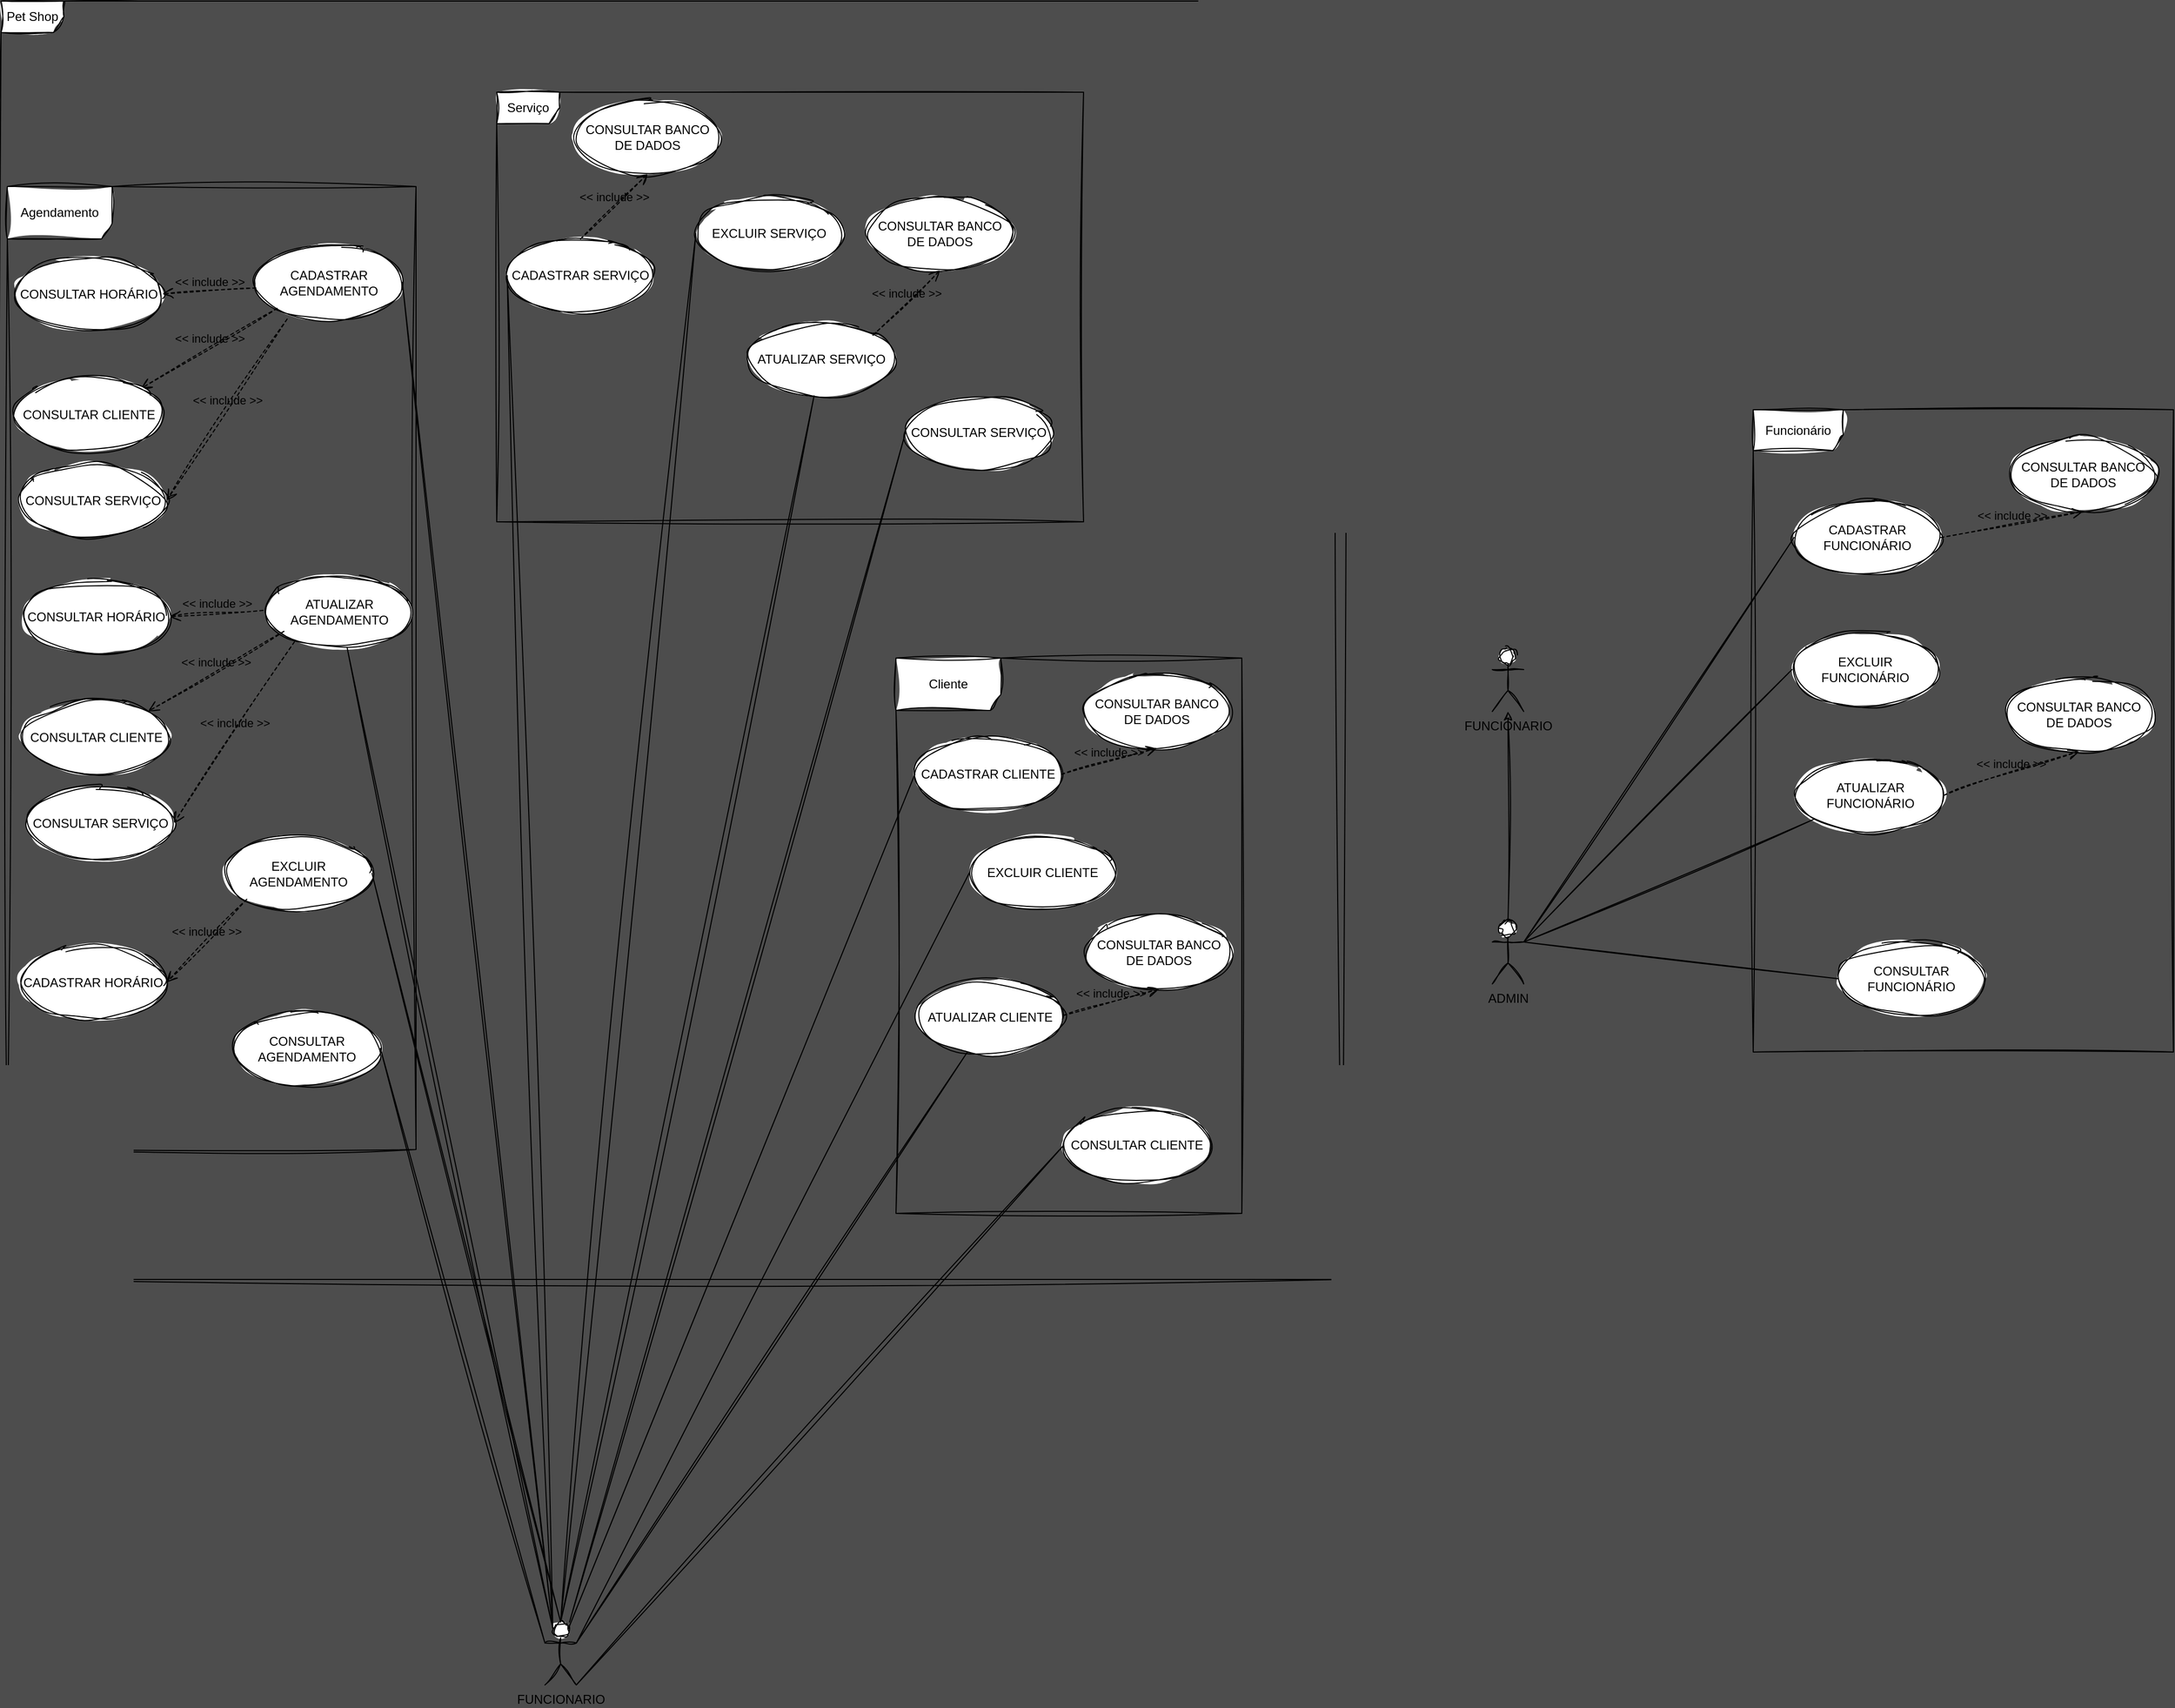 <mxfile version="24.7.6">
  <diagram name="Page-1" id="13e1069c-82ec-6db2-03f1-153e76fe0fe0">
    <mxGraphModel dx="3968" dy="2504" grid="0" gridSize="10" guides="1" tooltips="1" connect="1" arrows="1" fold="1" page="1" pageScale="1" pageWidth="1100" pageHeight="850" background="#4D4D4D" math="0" shadow="0">
      <root>
        <mxCell id="0" />
        <mxCell id="1" parent="0" />
        <mxCell id="nYwSnCyiEzumxo3k523o-101" value="Funcionário" style="shape=umlFrame;whiteSpace=wrap;html=1;pointerEvents=0;width=86;height=39;sketch=1;curveFitting=1;jiggle=2;labelBackgroundColor=none;" parent="1" vertex="1">
          <mxGeometry x="658" y="-437" width="401" height="613" as="geometry" />
        </mxCell>
        <mxCell id="nYwSnCyiEzumxo3k523o-99" value="Cliente" style="shape=umlFrame;whiteSpace=wrap;html=1;pointerEvents=0;width=100;height=50;sketch=1;curveFitting=1;jiggle=2;labelBackgroundColor=none;" parent="1" vertex="1">
          <mxGeometry x="-160" y="-200" width="330" height="530" as="geometry" />
        </mxCell>
        <mxCell id="nYwSnCyiEzumxo3k523o-96" value="Pet Shop" style="shape=umlFrame;whiteSpace=wrap;html=1;pointerEvents=0;sketch=1;curveFitting=1;jiggle=2;labelBackgroundColor=none;" parent="1" vertex="1">
          <mxGeometry x="-1014" y="-827" width="1280" height="1220" as="geometry" />
        </mxCell>
        <mxCell id="nYwSnCyiEzumxo3k523o-98" value="Serviço" style="shape=umlFrame;whiteSpace=wrap;html=1;pointerEvents=0;sketch=1;curveFitting=1;jiggle=2;labelBackgroundColor=none;" parent="1" vertex="1">
          <mxGeometry x="-541" y="-740" width="560" height="410" as="geometry" />
        </mxCell>
        <mxCell id="nYwSnCyiEzumxo3k523o-97" value="Agendamento" style="shape=umlFrame;whiteSpace=wrap;html=1;pointerEvents=0;width=100;height=50;sketch=1;curveFitting=1;jiggle=2;labelBackgroundColor=none;" parent="1" vertex="1">
          <mxGeometry x="-1008" y="-650" width="390" height="919" as="geometry" />
        </mxCell>
        <mxCell id="nYwSnCyiEzumxo3k523o-92" value="" style="edgeStyle=orthogonalEdgeStyle;rounded=0;orthogonalLoop=1;jettySize=auto;html=1;sketch=1;curveFitting=1;jiggle=2;labelBackgroundColor=none;fontColor=default;" parent="1" source="nYwSnCyiEzumxo3k523o-5" target="nYwSnCyiEzumxo3k523o-91" edge="1">
          <mxGeometry relative="1" as="geometry" />
        </mxCell>
        <object label="ADMIN&lt;div&gt;&lt;br&gt;&lt;/div&gt;" ADMIN="" id="nYwSnCyiEzumxo3k523o-5">
          <mxCell style="shape=umlActor;verticalLabelPosition=bottom;verticalAlign=top;html=1;sketch=1;curveFitting=1;jiggle=2;labelBackgroundColor=none;" parent="1" vertex="1">
            <mxGeometry x="409" y="51" width="30" height="60" as="geometry" />
          </mxCell>
        </object>
        <mxCell id="nYwSnCyiEzumxo3k523o-14" value="CADASTRAR FUNCIONÁRIO" style="ellipse;whiteSpace=wrap;html=1;sketch=1;curveFitting=1;jiggle=2;labelBackgroundColor=none;" parent="1" vertex="1">
          <mxGeometry x="697" y="-350" width="140" height="70" as="geometry" />
        </mxCell>
        <mxCell id="nYwSnCyiEzumxo3k523o-15" value="EXCLUIR FUNCIONÁRIO" style="ellipse;whiteSpace=wrap;html=1;sketch=1;curveFitting=1;jiggle=2;labelBackgroundColor=none;" parent="1" vertex="1">
          <mxGeometry x="695" y="-224" width="140" height="70" as="geometry" />
        </mxCell>
        <mxCell id="nYwSnCyiEzumxo3k523o-16" value="ATUALIZAR FUNCIONÁRIO" style="ellipse;whiteSpace=wrap;html=1;sketch=1;curveFitting=1;jiggle=2;labelBackgroundColor=none;" parent="1" vertex="1">
          <mxGeometry x="700" y="-104" width="140" height="70" as="geometry" />
        </mxCell>
        <mxCell id="nYwSnCyiEzumxo3k523o-17" value="CONSULTAR FUNCIONÁRIO" style="ellipse;whiteSpace=wrap;html=1;sketch=1;curveFitting=1;jiggle=2;labelBackgroundColor=none;" parent="1" vertex="1">
          <mxGeometry x="739" y="71" width="140" height="70" as="geometry" />
        </mxCell>
        <object label="&lt;div&gt;FUNCIONARIO&lt;/div&gt;" ADMIN="" id="nYwSnCyiEzumxo3k523o-26">
          <mxCell style="shape=umlActor;verticalLabelPosition=bottom;verticalAlign=top;html=1;sketch=1;curveFitting=1;jiggle=2;labelBackgroundColor=none;" parent="1" vertex="1">
            <mxGeometry x="-495" y="720" width="30" height="60" as="geometry" />
          </mxCell>
        </object>
        <mxCell id="nYwSnCyiEzumxo3k523o-35" value="" style="endArrow=none;html=1;rounded=0;exitX=1;exitY=0.333;exitDx=0;exitDy=0;exitPerimeter=0;entryX=0;entryY=0.5;entryDx=0;entryDy=0;sketch=1;curveFitting=1;jiggle=2;labelBackgroundColor=none;fontColor=default;" parent="1" source="nYwSnCyiEzumxo3k523o-5" target="nYwSnCyiEzumxo3k523o-14" edge="1">
          <mxGeometry relative="1" as="geometry">
            <mxPoint x="689" y="-429" as="sourcePoint" />
            <mxPoint x="849" y="-429" as="targetPoint" />
          </mxGeometry>
        </mxCell>
        <mxCell id="nYwSnCyiEzumxo3k523o-36" value="" style="endArrow=none;html=1;rounded=0;exitX=1;exitY=0.333;exitDx=0;exitDy=0;exitPerimeter=0;entryX=0;entryY=0.5;entryDx=0;entryDy=0;sketch=1;curveFitting=1;jiggle=2;labelBackgroundColor=none;fontColor=default;" parent="1" source="nYwSnCyiEzumxo3k523o-5" target="nYwSnCyiEzumxo3k523o-15" edge="1">
          <mxGeometry relative="1" as="geometry">
            <mxPoint x="449" y="-339" as="sourcePoint" />
            <mxPoint x="779" y="-514" as="targetPoint" />
          </mxGeometry>
        </mxCell>
        <mxCell id="nYwSnCyiEzumxo3k523o-37" value="" style="endArrow=none;html=1;rounded=0;exitX=1;exitY=0.333;exitDx=0;exitDy=0;exitPerimeter=0;sketch=1;curveFitting=1;jiggle=2;labelBackgroundColor=none;fontColor=default;" parent="1" source="nYwSnCyiEzumxo3k523o-5" target="nYwSnCyiEzumxo3k523o-16" edge="1">
          <mxGeometry relative="1" as="geometry">
            <mxPoint x="459" y="-329" as="sourcePoint" />
            <mxPoint x="789" y="-504" as="targetPoint" />
          </mxGeometry>
        </mxCell>
        <mxCell id="nYwSnCyiEzumxo3k523o-38" value="" style="endArrow=none;html=1;rounded=0;exitX=1;exitY=0.333;exitDx=0;exitDy=0;exitPerimeter=0;entryX=0;entryY=0.5;entryDx=0;entryDy=0;sketch=1;curveFitting=1;jiggle=2;labelBackgroundColor=none;fontColor=default;" parent="1" source="nYwSnCyiEzumxo3k523o-5" target="nYwSnCyiEzumxo3k523o-17" edge="1">
          <mxGeometry relative="1" as="geometry">
            <mxPoint x="469" y="-319" as="sourcePoint" />
            <mxPoint x="799" y="-494" as="targetPoint" />
          </mxGeometry>
        </mxCell>
        <mxCell id="nYwSnCyiEzumxo3k523o-43" value="CADASTRAR CLIENTE" style="ellipse;whiteSpace=wrap;html=1;sketch=1;curveFitting=1;jiggle=2;labelBackgroundColor=none;" parent="1" vertex="1">
          <mxGeometry x="-142" y="-124" width="140" height="70" as="geometry" />
        </mxCell>
        <mxCell id="nYwSnCyiEzumxo3k523o-44" value="EXCLUIR CLIENTE" style="ellipse;whiteSpace=wrap;html=1;sketch=1;curveFitting=1;jiggle=2;labelBackgroundColor=none;" parent="1" vertex="1">
          <mxGeometry x="-90" y="-30" width="140" height="70" as="geometry" />
        </mxCell>
        <mxCell id="nYwSnCyiEzumxo3k523o-45" value="ATUALIZAR CLIENTE" style="ellipse;whiteSpace=wrap;html=1;sketch=1;curveFitting=1;jiggle=2;labelBackgroundColor=none;" parent="1" vertex="1">
          <mxGeometry x="-140" y="108" width="140" height="70" as="geometry" />
        </mxCell>
        <mxCell id="nYwSnCyiEzumxo3k523o-46" value="CONSULTAR CLIENTE" style="ellipse;whiteSpace=wrap;html=1;sketch=1;curveFitting=1;jiggle=2;labelBackgroundColor=none;" parent="1" vertex="1">
          <mxGeometry y="230" width="140" height="70" as="geometry" />
        </mxCell>
        <mxCell id="nYwSnCyiEzumxo3k523o-47" value="" style="endArrow=none;html=1;rounded=0;exitX=0.75;exitY=0.1;exitDx=0;exitDy=0;exitPerimeter=0;entryX=0;entryY=0.5;entryDx=0;entryDy=0;sketch=1;curveFitting=1;jiggle=2;labelBackgroundColor=none;fontColor=default;" parent="1" source="nYwSnCyiEzumxo3k523o-26" target="nYwSnCyiEzumxo3k523o-43" edge="1">
          <mxGeometry relative="1" as="geometry">
            <mxPoint x="-470" y="-50" as="sourcePoint" />
            <mxPoint x="-60" y="-550" as="targetPoint" />
          </mxGeometry>
        </mxCell>
        <mxCell id="nYwSnCyiEzumxo3k523o-48" value="" style="endArrow=none;html=1;rounded=0;exitX=1;exitY=0.333;exitDx=0;exitDy=0;exitPerimeter=0;entryX=0;entryY=0.5;entryDx=0;entryDy=0;sketch=1;curveFitting=1;jiggle=2;labelBackgroundColor=none;fontColor=default;" parent="1" source="nYwSnCyiEzumxo3k523o-26" target="nYwSnCyiEzumxo3k523o-44" edge="1">
          <mxGeometry relative="1" as="geometry">
            <mxPoint x="-470" y="-50" as="sourcePoint" />
            <mxPoint x="-130" y="-635" as="targetPoint" />
          </mxGeometry>
        </mxCell>
        <mxCell id="nYwSnCyiEzumxo3k523o-49" value="" style="endArrow=none;html=1;rounded=0;exitX=1;exitY=0.333;exitDx=0;exitDy=0;exitPerimeter=0;sketch=1;curveFitting=1;jiggle=2;labelBackgroundColor=none;fontColor=default;" parent="1" source="nYwSnCyiEzumxo3k523o-26" target="nYwSnCyiEzumxo3k523o-45" edge="1">
          <mxGeometry relative="1" as="geometry">
            <mxPoint x="-470" y="-50" as="sourcePoint" />
            <mxPoint x="-120" y="-625" as="targetPoint" />
          </mxGeometry>
        </mxCell>
        <mxCell id="nYwSnCyiEzumxo3k523o-50" value="" style="endArrow=none;html=1;rounded=0;exitX=1;exitY=1;exitDx=0;exitDy=0;exitPerimeter=0;entryX=0;entryY=0.5;entryDx=0;entryDy=0;sketch=1;curveFitting=1;jiggle=2;labelBackgroundColor=none;fontColor=default;" parent="1" source="nYwSnCyiEzumxo3k523o-26" target="nYwSnCyiEzumxo3k523o-46" edge="1">
          <mxGeometry relative="1" as="geometry">
            <mxPoint x="-470" y="-50" as="sourcePoint" />
            <mxPoint x="-110" y="-615" as="targetPoint" />
          </mxGeometry>
        </mxCell>
        <mxCell id="nYwSnCyiEzumxo3k523o-51" value="CADASTRAR SERVIÇO" style="ellipse;whiteSpace=wrap;html=1;sketch=1;curveFitting=1;jiggle=2;labelBackgroundColor=none;" parent="1" vertex="1">
          <mxGeometry x="-531" y="-600" width="140" height="70" as="geometry" />
        </mxCell>
        <mxCell id="nYwSnCyiEzumxo3k523o-52" value="EXCLUIR SERVIÇO" style="ellipse;whiteSpace=wrap;html=1;sketch=1;curveFitting=1;jiggle=2;labelBackgroundColor=none;" parent="1" vertex="1">
          <mxGeometry x="-351" y="-640" width="140" height="70" as="geometry" />
        </mxCell>
        <mxCell id="nYwSnCyiEzumxo3k523o-53" value="ATUALIZAR SERVIÇO" style="ellipse;whiteSpace=wrap;html=1;sketch=1;curveFitting=1;jiggle=2;labelBackgroundColor=none;" parent="1" vertex="1">
          <mxGeometry x="-301" y="-520" width="140" height="70" as="geometry" />
        </mxCell>
        <mxCell id="nYwSnCyiEzumxo3k523o-54" value="CONSULTAR SERVIÇO" style="ellipse;whiteSpace=wrap;html=1;sketch=1;curveFitting=1;jiggle=2;labelBackgroundColor=none;" parent="1" vertex="1">
          <mxGeometry x="-151" y="-450" width="140" height="70" as="geometry" />
        </mxCell>
        <mxCell id="nYwSnCyiEzumxo3k523o-55" value="" style="endArrow=none;html=1;rounded=0;entryX=0;entryY=0.5;entryDx=0;entryDy=0;exitX=0.25;exitY=0.1;exitDx=0;exitDy=0;exitPerimeter=0;sketch=1;curveFitting=1;jiggle=2;labelBackgroundColor=none;fontColor=default;" parent="1" source="nYwSnCyiEzumxo3k523o-26" target="nYwSnCyiEzumxo3k523o-51" edge="1">
          <mxGeometry relative="1" as="geometry">
            <mxPoint x="-470" y="-50" as="sourcePoint" />
            <mxPoint x="-60" y="-990" as="targetPoint" />
          </mxGeometry>
        </mxCell>
        <mxCell id="nYwSnCyiEzumxo3k523o-56" value="" style="endArrow=none;html=1;rounded=0;entryX=0;entryY=0.5;entryDx=0;entryDy=0;exitX=0.5;exitY=0;exitDx=0;exitDy=0;exitPerimeter=0;sketch=1;curveFitting=1;jiggle=2;labelBackgroundColor=none;fontColor=default;" parent="1" source="nYwSnCyiEzumxo3k523o-26" target="nYwSnCyiEzumxo3k523o-52" edge="1">
          <mxGeometry relative="1" as="geometry">
            <mxPoint x="-470" y="-50" as="sourcePoint" />
            <mxPoint x="-130" y="-1075" as="targetPoint" />
          </mxGeometry>
        </mxCell>
        <mxCell id="nYwSnCyiEzumxo3k523o-57" value="" style="endArrow=none;html=1;rounded=0;exitX=0.5;exitY=0;exitDx=0;exitDy=0;exitPerimeter=0;sketch=1;curveFitting=1;jiggle=2;labelBackgroundColor=none;fontColor=default;" parent="1" source="nYwSnCyiEzumxo3k523o-26" target="nYwSnCyiEzumxo3k523o-53" edge="1">
          <mxGeometry relative="1" as="geometry">
            <mxPoint x="-470" y="-50" as="sourcePoint" />
            <mxPoint x="-120" y="-1065" as="targetPoint" />
          </mxGeometry>
        </mxCell>
        <mxCell id="nYwSnCyiEzumxo3k523o-58" value="" style="endArrow=none;html=1;rounded=0;entryX=0;entryY=0.5;entryDx=0;entryDy=0;sketch=1;curveFitting=1;jiggle=2;labelBackgroundColor=none;fontColor=default;" parent="1" source="nYwSnCyiEzumxo3k523o-26" target="nYwSnCyiEzumxo3k523o-54" edge="1">
          <mxGeometry relative="1" as="geometry">
            <mxPoint x="-470" y="-490" as="sourcePoint" />
            <mxPoint x="-110" y="-1055" as="targetPoint" />
          </mxGeometry>
        </mxCell>
        <mxCell id="nYwSnCyiEzumxo3k523o-79" value="CADASTRAR AGENDAMENTO" style="ellipse;whiteSpace=wrap;html=1;sketch=1;curveFitting=1;jiggle=2;labelBackgroundColor=none;" parent="1" vertex="1">
          <mxGeometry x="-771" y="-593.5" width="140" height="70" as="geometry" />
        </mxCell>
        <mxCell id="nYwSnCyiEzumxo3k523o-80" value="EXCLUIR AGENDAMENTO" style="ellipse;whiteSpace=wrap;html=1;sketch=1;curveFitting=1;jiggle=2;labelBackgroundColor=none;" parent="1" vertex="1">
          <mxGeometry x="-800" y="-29.5" width="140" height="70" as="geometry" />
        </mxCell>
        <mxCell id="nYwSnCyiEzumxo3k523o-81" value="ATUALIZAR AGENDAMENTO" style="ellipse;whiteSpace=wrap;html=1;sketch=1;curveFitting=1;jiggle=2;labelBackgroundColor=none;" parent="1" vertex="1">
          <mxGeometry x="-761" y="-279.5" width="140" height="70" as="geometry" />
        </mxCell>
        <mxCell id="nYwSnCyiEzumxo3k523o-82" value="CONSULTAR AGENDAMENTO" style="ellipse;whiteSpace=wrap;html=1;sketch=1;curveFitting=1;jiggle=2;labelBackgroundColor=none;" parent="1" vertex="1">
          <mxGeometry x="-792" y="137.5" width="140" height="70" as="geometry" />
        </mxCell>
        <mxCell id="nYwSnCyiEzumxo3k523o-83" value="" style="endArrow=none;html=1;rounded=0;entryX=1;entryY=0.5;entryDx=0;entryDy=0;exitX=0.25;exitY=0.1;exitDx=0;exitDy=0;exitPerimeter=0;sketch=1;curveFitting=1;jiggle=2;labelBackgroundColor=none;fontColor=default;" parent="1" source="nYwSnCyiEzumxo3k523o-26" target="nYwSnCyiEzumxo3k523o-79" edge="1">
          <mxGeometry relative="1" as="geometry">
            <mxPoint x="-500" y="-50" as="sourcePoint" />
            <mxPoint x="-730" y="-650" as="targetPoint" />
          </mxGeometry>
        </mxCell>
        <mxCell id="nYwSnCyiEzumxo3k523o-84" value="" style="endArrow=none;html=1;rounded=0;entryX=1;entryY=0.5;entryDx=0;entryDy=0;exitX=0.5;exitY=0;exitDx=0;exitDy=0;exitPerimeter=0;sketch=1;curveFitting=1;jiggle=2;labelBackgroundColor=none;fontColor=default;" parent="1" source="nYwSnCyiEzumxo3k523o-26" target="nYwSnCyiEzumxo3k523o-80" edge="1">
          <mxGeometry relative="1" as="geometry">
            <mxPoint x="-500" y="-50" as="sourcePoint" />
            <mxPoint x="-800" y="-735" as="targetPoint" />
          </mxGeometry>
        </mxCell>
        <mxCell id="nYwSnCyiEzumxo3k523o-85" value="" style="endArrow=none;html=1;rounded=0;exitX=0.25;exitY=0.1;exitDx=0;exitDy=0;exitPerimeter=0;sketch=1;curveFitting=1;jiggle=2;labelBackgroundColor=none;fontColor=default;" parent="1" source="nYwSnCyiEzumxo3k523o-26" target="nYwSnCyiEzumxo3k523o-81" edge="1">
          <mxGeometry relative="1" as="geometry">
            <mxPoint x="-500" y="-50" as="sourcePoint" />
            <mxPoint x="-790" y="-725" as="targetPoint" />
          </mxGeometry>
        </mxCell>
        <mxCell id="nYwSnCyiEzumxo3k523o-86" value="" style="endArrow=none;html=1;rounded=0;entryX=1;entryY=0.5;entryDx=0;entryDy=0;exitX=0;exitY=0.333;exitDx=0;exitDy=0;exitPerimeter=0;sketch=1;curveFitting=1;jiggle=2;labelBackgroundColor=none;fontColor=default;" parent="1" source="nYwSnCyiEzumxo3k523o-26" target="nYwSnCyiEzumxo3k523o-82" edge="1">
          <mxGeometry relative="1" as="geometry">
            <mxPoint x="-1130" y="-140" as="sourcePoint" />
            <mxPoint x="-780" y="-715" as="targetPoint" />
          </mxGeometry>
        </mxCell>
        <mxCell id="nYwSnCyiEzumxo3k523o-89" value="&amp;lt;&amp;lt; include &amp;gt;&amp;gt;" style="html=1;verticalAlign=bottom;endArrow=open;dashed=1;endSize=8;curved=0;rounded=0;exitX=0;exitY=1;exitDx=0;exitDy=0;entryX=1;entryY=0;entryDx=0;entryDy=0;labelBackgroundColor=none;sketch=1;curveFitting=1;jiggle=2;fontColor=default;" parent="1" source="nYwSnCyiEzumxo3k523o-79" target="djS09WDF4ZfwMjaoOZ0a-2" edge="1">
          <mxGeometry x="-0.005" relative="1" as="geometry">
            <mxPoint x="-884" y="-189.5" as="sourcePoint" />
            <mxPoint x="-844" y="-289.5" as="targetPoint" />
            <mxPoint as="offset" />
          </mxGeometry>
        </mxCell>
        <mxCell id="nYwSnCyiEzumxo3k523o-90" value="CONSULTAR SERVIÇO" style="ellipse;whiteSpace=wrap;html=1;sketch=1;curveFitting=1;jiggle=2;labelBackgroundColor=none;" parent="1" vertex="1">
          <mxGeometry x="-996" y="-385.5" width="140" height="70" as="geometry" />
        </mxCell>
        <object label="&lt;div&gt;FUNCIONARIO&lt;/div&gt;" ADMIN="" id="nYwSnCyiEzumxo3k523o-91">
          <mxCell style="shape=umlActor;verticalLabelPosition=bottom;verticalAlign=top;html=1;sketch=1;curveFitting=1;jiggle=2;labelBackgroundColor=none;" parent="1" vertex="1">
            <mxGeometry x="409" y="-209" width="30" height="60" as="geometry" />
          </mxCell>
        </object>
        <mxCell id="djS09WDF4ZfwMjaoOZ0a-1" value="CONSULTAR HORÁRIO" style="ellipse;whiteSpace=wrap;html=1;sketch=1;curveFitting=1;jiggle=2;labelBackgroundColor=none;" vertex="1" parent="1">
          <mxGeometry x="-1000" y="-582.5" width="140" height="70" as="geometry" />
        </mxCell>
        <mxCell id="djS09WDF4ZfwMjaoOZ0a-2" value="CONSULTAR CLIENTE" style="ellipse;whiteSpace=wrap;html=1;sketch=1;curveFitting=1;jiggle=2;labelBackgroundColor=none;" vertex="1" parent="1">
          <mxGeometry x="-1000" y="-467.5" width="140" height="70" as="geometry" />
        </mxCell>
        <mxCell id="djS09WDF4ZfwMjaoOZ0a-3" value="&amp;lt;&amp;lt; include &amp;gt;&amp;gt;" style="html=1;verticalAlign=bottom;endArrow=open;dashed=1;endSize=8;curved=0;rounded=0;exitX=0.002;exitY=0.576;exitDx=0;exitDy=0;entryX=1;entryY=0.5;entryDx=0;entryDy=0;labelBackgroundColor=none;sketch=1;curveFitting=1;jiggle=2;fontColor=default;exitPerimeter=0;" edge="1" parent="1" source="nYwSnCyiEzumxo3k523o-79" target="djS09WDF4ZfwMjaoOZ0a-1">
          <mxGeometry x="-0.005" relative="1" as="geometry">
            <mxPoint x="-782" y="-551.5" as="sourcePoint" />
            <mxPoint x="-846" y="-340.5" as="targetPoint" />
            <mxPoint as="offset" />
          </mxGeometry>
        </mxCell>
        <mxCell id="djS09WDF4ZfwMjaoOZ0a-4" value="&amp;lt;&amp;lt; include &amp;gt;&amp;gt;" style="html=1;verticalAlign=bottom;endArrow=open;dashed=1;endSize=8;curved=0;rounded=0;exitX=0;exitY=1;exitDx=0;exitDy=0;entryX=1;entryY=0.5;entryDx=0;entryDy=0;labelBackgroundColor=none;sketch=1;curveFitting=1;jiggle=2;fontColor=default;" edge="1" parent="1" target="nYwSnCyiEzumxo3k523o-90">
          <mxGeometry x="-0.005" relative="1" as="geometry">
            <mxPoint x="-741" y="-523.5" as="sourcePoint" />
            <mxPoint x="-870" y="-447.5" as="targetPoint" />
            <mxPoint as="offset" />
          </mxGeometry>
        </mxCell>
        <mxCell id="djS09WDF4ZfwMjaoOZ0a-5" value="&amp;lt;&amp;lt; include &amp;gt;&amp;gt;" style="html=1;verticalAlign=bottom;endArrow=open;dashed=1;endSize=8;curved=0;rounded=0;exitX=0;exitY=1;exitDx=0;exitDy=0;entryX=1;entryY=0;entryDx=0;entryDy=0;labelBackgroundColor=none;sketch=1;curveFitting=1;jiggle=2;fontColor=default;" edge="1" parent="1" target="djS09WDF4ZfwMjaoOZ0a-8">
          <mxGeometry x="-0.005" relative="1" as="geometry">
            <mxPoint x="-744" y="-225.5" as="sourcePoint" />
            <mxPoint x="-837" y="18.5" as="targetPoint" />
            <mxPoint as="offset" />
          </mxGeometry>
        </mxCell>
        <mxCell id="djS09WDF4ZfwMjaoOZ0a-6" value="CONSULTAR SERVIÇO" style="ellipse;whiteSpace=wrap;html=1;sketch=1;curveFitting=1;jiggle=2;labelBackgroundColor=none;" vertex="1" parent="1">
          <mxGeometry x="-989" y="-77.5" width="140" height="70" as="geometry" />
        </mxCell>
        <mxCell id="djS09WDF4ZfwMjaoOZ0a-7" value="CONSULTAR HORÁRIO" style="ellipse;whiteSpace=wrap;html=1;sketch=1;curveFitting=1;jiggle=2;labelBackgroundColor=none;" vertex="1" parent="1">
          <mxGeometry x="-993" y="-274.5" width="140" height="70" as="geometry" />
        </mxCell>
        <mxCell id="djS09WDF4ZfwMjaoOZ0a-8" value="CONSULTAR CLIENTE" style="ellipse;whiteSpace=wrap;html=1;sketch=1;curveFitting=1;jiggle=2;labelBackgroundColor=none;" vertex="1" parent="1">
          <mxGeometry x="-993" y="-159.5" width="140" height="70" as="geometry" />
        </mxCell>
        <mxCell id="djS09WDF4ZfwMjaoOZ0a-9" value="&amp;lt;&amp;lt; include &amp;gt;&amp;gt;" style="html=1;verticalAlign=bottom;endArrow=open;dashed=1;endSize=8;curved=0;rounded=0;exitX=0.002;exitY=0.576;exitDx=0;exitDy=0;entryX=1;entryY=0.5;entryDx=0;entryDy=0;labelBackgroundColor=none;sketch=1;curveFitting=1;jiggle=2;fontColor=default;exitPerimeter=0;" edge="1" parent="1" target="djS09WDF4ZfwMjaoOZ0a-7">
          <mxGeometry x="-0.005" relative="1" as="geometry">
            <mxPoint x="-764" y="-245.5" as="sourcePoint" />
            <mxPoint x="-839" y="-32.5" as="targetPoint" />
            <mxPoint as="offset" />
          </mxGeometry>
        </mxCell>
        <mxCell id="djS09WDF4ZfwMjaoOZ0a-10" value="&amp;lt;&amp;lt; include &amp;gt;&amp;gt;" style="html=1;verticalAlign=bottom;endArrow=open;dashed=1;endSize=8;curved=0;rounded=0;exitX=0;exitY=1;exitDx=0;exitDy=0;entryX=1;entryY=0.5;entryDx=0;entryDy=0;labelBackgroundColor=none;sketch=1;curveFitting=1;jiggle=2;fontColor=default;" edge="1" parent="1" target="djS09WDF4ZfwMjaoOZ0a-6">
          <mxGeometry x="-0.005" relative="1" as="geometry">
            <mxPoint x="-734" y="-215.5" as="sourcePoint" />
            <mxPoint x="-863" y="-139.5" as="targetPoint" />
            <mxPoint as="offset" />
          </mxGeometry>
        </mxCell>
        <mxCell id="djS09WDF4ZfwMjaoOZ0a-11" value="CADASTRAR HORÁRIO" style="ellipse;whiteSpace=wrap;html=1;sketch=1;curveFitting=1;jiggle=2;labelBackgroundColor=none;" vertex="1" parent="1">
          <mxGeometry x="-996" y="74.5" width="140" height="70" as="geometry" />
        </mxCell>
        <mxCell id="djS09WDF4ZfwMjaoOZ0a-12" value="&amp;lt;&amp;lt; include &amp;gt;&amp;gt;" style="html=1;verticalAlign=bottom;endArrow=open;dashed=1;endSize=8;curved=0;rounded=0;exitX=0;exitY=1;exitDx=0;exitDy=0;entryX=1;entryY=0.5;entryDx=0;entryDy=0;labelBackgroundColor=none;sketch=1;curveFitting=1;jiggle=2;fontColor=default;" edge="1" parent="1" source="nYwSnCyiEzumxo3k523o-80" target="djS09WDF4ZfwMjaoOZ0a-11">
          <mxGeometry x="-0.005" relative="1" as="geometry">
            <mxPoint x="-724" y="-205.5" as="sourcePoint" />
            <mxPoint x="-839" y="-32.5" as="targetPoint" />
            <mxPoint as="offset" />
          </mxGeometry>
        </mxCell>
        <mxCell id="djS09WDF4ZfwMjaoOZ0a-13" value="CONSULTAR BANCO&lt;div&gt;DE DADOS&lt;/div&gt;" style="ellipse;whiteSpace=wrap;html=1;sketch=1;curveFitting=1;jiggle=2;labelBackgroundColor=none;" vertex="1" parent="1">
          <mxGeometry x="-467" y="-732" width="140" height="70" as="geometry" />
        </mxCell>
        <mxCell id="djS09WDF4ZfwMjaoOZ0a-14" value="&amp;lt;&amp;lt; include &amp;gt;&amp;gt;" style="html=1;verticalAlign=bottom;endArrow=open;dashed=1;endSize=8;curved=0;rounded=0;exitX=0.5;exitY=0;exitDx=0;exitDy=0;entryX=0.5;entryY=1;entryDx=0;entryDy=0;labelBackgroundColor=none;sketch=1;curveFitting=1;jiggle=2;fontColor=default;" edge="1" parent="1" source="nYwSnCyiEzumxo3k523o-51" target="djS09WDF4ZfwMjaoOZ0a-13">
          <mxGeometry x="-0.005" relative="1" as="geometry">
            <mxPoint x="-718" y="-564" as="sourcePoint" />
            <mxPoint x="-833" y="-391" as="targetPoint" />
            <mxPoint as="offset" />
          </mxGeometry>
        </mxCell>
        <mxCell id="djS09WDF4ZfwMjaoOZ0a-15" value="CONSULTAR BANCO&lt;div&gt;DE DADOS&lt;/div&gt;" style="ellipse;whiteSpace=wrap;html=1;sketch=1;curveFitting=1;jiggle=2;labelBackgroundColor=none;" vertex="1" parent="1">
          <mxGeometry x="-188" y="-640" width="140" height="70" as="geometry" />
        </mxCell>
        <mxCell id="djS09WDF4ZfwMjaoOZ0a-16" value="&amp;lt;&amp;lt; include &amp;gt;&amp;gt;" style="html=1;verticalAlign=bottom;endArrow=open;dashed=1;endSize=8;curved=0;rounded=0;exitX=0.5;exitY=0;exitDx=0;exitDy=0;entryX=0.5;entryY=1;entryDx=0;entryDy=0;labelBackgroundColor=none;sketch=1;curveFitting=1;jiggle=2;fontColor=default;" edge="1" parent="1" target="djS09WDF4ZfwMjaoOZ0a-15">
          <mxGeometry x="-0.005" relative="1" as="geometry">
            <mxPoint x="-182" y="-508" as="sourcePoint" />
            <mxPoint x="-554" y="-299" as="targetPoint" />
            <mxPoint as="offset" />
          </mxGeometry>
        </mxCell>
        <mxCell id="djS09WDF4ZfwMjaoOZ0a-17" value="CONSULTAR BANCO&lt;div&gt;DE DADOS&lt;/div&gt;" style="ellipse;whiteSpace=wrap;html=1;sketch=1;curveFitting=1;jiggle=2;labelBackgroundColor=none;" vertex="1" parent="1">
          <mxGeometry x="19" y="-184" width="140" height="70" as="geometry" />
        </mxCell>
        <mxCell id="djS09WDF4ZfwMjaoOZ0a-18" value="&amp;lt;&amp;lt; include &amp;gt;&amp;gt;" style="html=1;verticalAlign=bottom;endArrow=open;dashed=1;endSize=8;curved=0;rounded=0;exitX=1;exitY=0.5;exitDx=0;exitDy=0;entryX=0.5;entryY=1;entryDx=0;entryDy=0;labelBackgroundColor=none;sketch=1;curveFitting=1;jiggle=2;fontColor=default;" edge="1" parent="1" target="djS09WDF4ZfwMjaoOZ0a-17" source="nYwSnCyiEzumxo3k523o-43">
          <mxGeometry x="-0.005" relative="1" as="geometry">
            <mxPoint x="25" y="-52" as="sourcePoint" />
            <mxPoint x="-347" y="157" as="targetPoint" />
            <mxPoint as="offset" />
          </mxGeometry>
        </mxCell>
        <mxCell id="djS09WDF4ZfwMjaoOZ0a-19" value="CONSULTAR BANCO&lt;div&gt;DE DADOS&lt;/div&gt;" style="ellipse;whiteSpace=wrap;html=1;sketch=1;curveFitting=1;jiggle=2;labelBackgroundColor=none;" vertex="1" parent="1">
          <mxGeometry x="21" y="46" width="140" height="70" as="geometry" />
        </mxCell>
        <mxCell id="djS09WDF4ZfwMjaoOZ0a-20" value="&amp;lt;&amp;lt; include &amp;gt;&amp;gt;" style="html=1;verticalAlign=bottom;endArrow=open;dashed=1;endSize=8;curved=0;rounded=0;exitX=1;exitY=0.5;exitDx=0;exitDy=0;entryX=0.5;entryY=1;entryDx=0;entryDy=0;labelBackgroundColor=none;sketch=1;curveFitting=1;jiggle=2;fontColor=default;" edge="1" parent="1" target="djS09WDF4ZfwMjaoOZ0a-19">
          <mxGeometry x="-0.005" relative="1" as="geometry">
            <mxPoint y="141" as="sourcePoint" />
            <mxPoint x="-345" y="387" as="targetPoint" />
            <mxPoint as="offset" />
          </mxGeometry>
        </mxCell>
        <mxCell id="djS09WDF4ZfwMjaoOZ0a-21" value="CONSULTAR BANCO&lt;div&gt;DE DADOS&lt;/div&gt;" style="ellipse;whiteSpace=wrap;html=1;sketch=1;curveFitting=1;jiggle=2;labelBackgroundColor=none;" vertex="1" parent="1">
          <mxGeometry x="903" y="-410" width="140" height="70" as="geometry" />
        </mxCell>
        <mxCell id="djS09WDF4ZfwMjaoOZ0a-22" value="&amp;lt;&amp;lt; include &amp;gt;&amp;gt;" style="html=1;verticalAlign=bottom;endArrow=open;dashed=1;endSize=8;curved=0;rounded=0;entryX=0.5;entryY=1;entryDx=0;entryDy=0;labelBackgroundColor=none;sketch=1;curveFitting=1;jiggle=2;fontColor=default;exitX=1;exitY=0.5;exitDx=0;exitDy=0;" edge="1" parent="1" target="djS09WDF4ZfwMjaoOZ0a-21" source="nYwSnCyiEzumxo3k523o-14">
          <mxGeometry x="-0.005" relative="1" as="geometry">
            <mxPoint x="859" y="-250" as="sourcePoint" />
            <mxPoint x="426" y="57" as="targetPoint" />
            <mxPoint as="offset" />
          </mxGeometry>
        </mxCell>
        <mxCell id="djS09WDF4ZfwMjaoOZ0a-23" value="CONSULTAR BANCO&lt;div&gt;DE DADOS&lt;/div&gt;" style="ellipse;whiteSpace=wrap;html=1;sketch=1;curveFitting=1;jiggle=2;labelBackgroundColor=none;" vertex="1" parent="1">
          <mxGeometry x="899" y="-181" width="140" height="70" as="geometry" />
        </mxCell>
        <mxCell id="djS09WDF4ZfwMjaoOZ0a-24" value="&amp;lt;&amp;lt; include &amp;gt;&amp;gt;" style="html=1;verticalAlign=bottom;endArrow=open;dashed=1;endSize=8;curved=0;rounded=0;entryX=0.5;entryY=1;entryDx=0;entryDy=0;labelBackgroundColor=none;sketch=1;curveFitting=1;jiggle=2;fontColor=default;exitX=1;exitY=0.5;exitDx=0;exitDy=0;" edge="1" parent="1" target="djS09WDF4ZfwMjaoOZ0a-23" source="nYwSnCyiEzumxo3k523o-16">
          <mxGeometry x="-0.005" relative="1" as="geometry">
            <mxPoint x="866" y="-24" as="sourcePoint" />
            <mxPoint x="433" y="283" as="targetPoint" />
            <mxPoint as="offset" />
          </mxGeometry>
        </mxCell>
      </root>
    </mxGraphModel>
  </diagram>
</mxfile>
